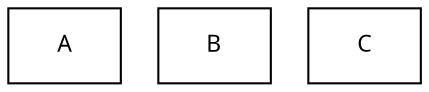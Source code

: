 digraph G {
0 [fontname="Calibri",  fontsize=11, shape=box, label="A"];
1 [fontname="Calibri",  fontsize=11, shape=box, label="B"];
2 [fontname="Calibri",  fontsize=11, shape=box, label="C"];
}

